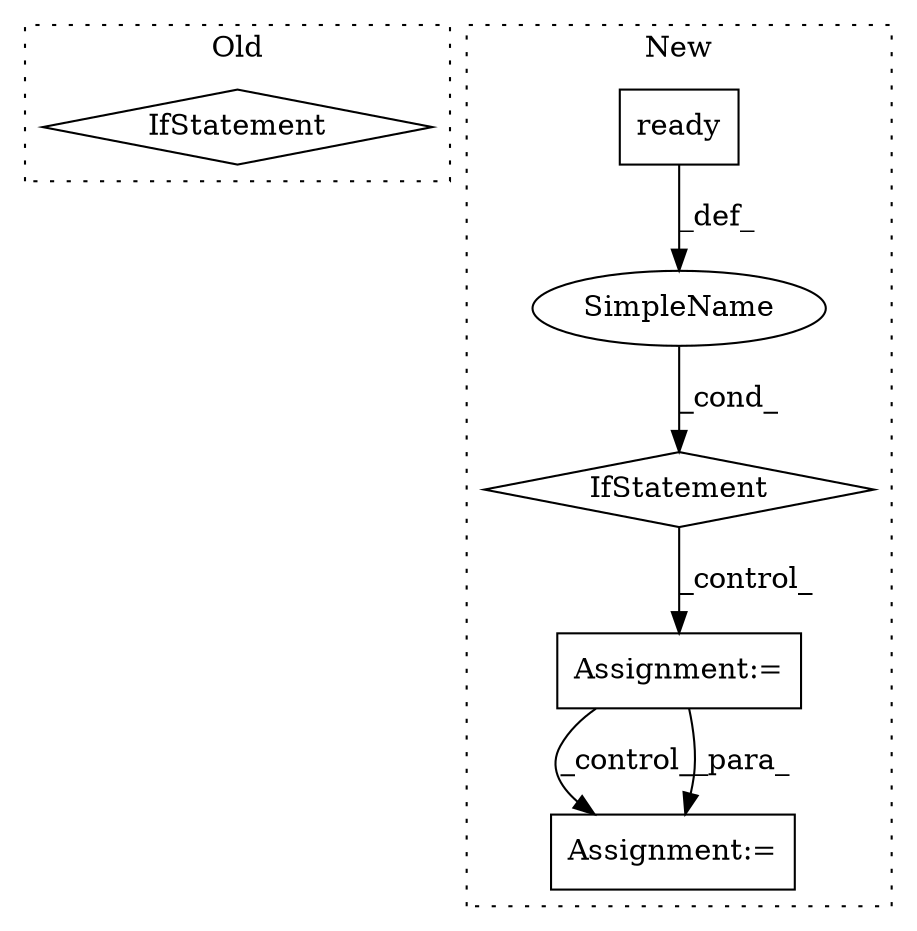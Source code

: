 digraph G {
subgraph cluster0 {
1 [label="IfStatement" a="25" s="7581,7626" l="4,2" shape="diamond"];
label = "Old";
style="dotted";
}
subgraph cluster1 {
2 [label="ready" a="32" s="9064" l="7" shape="box"];
3 [label="IfStatement" a="25" s="8986,9071" l="4,2" shape="diamond"];
4 [label="Assignment:=" a="7" s="9569" l="1" shape="box"];
5 [label="SimpleName" a="42" s="" l="" shape="ellipse"];
6 [label="Assignment:=" a="7" s="9391,9481" l="61,2" shape="box"];
label = "New";
style="dotted";
}
2 -> 5 [label="_def_"];
3 -> 6 [label="_control_"];
5 -> 3 [label="_cond_"];
6 -> 4 [label="_control_"];
6 -> 4 [label="_para_"];
}